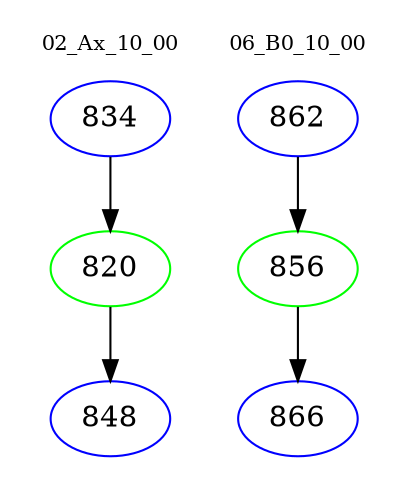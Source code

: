 digraph{
subgraph cluster_0 {
color = white
label = "02_Ax_10_00";
fontsize=10;
T0_834 [label="834", color="blue"]
T0_834 -> T0_820 [color="black"]
T0_820 [label="820", color="green"]
T0_820 -> T0_848 [color="black"]
T0_848 [label="848", color="blue"]
}
subgraph cluster_1 {
color = white
label = "06_B0_10_00";
fontsize=10;
T1_862 [label="862", color="blue"]
T1_862 -> T1_856 [color="black"]
T1_856 [label="856", color="green"]
T1_856 -> T1_866 [color="black"]
T1_866 [label="866", color="blue"]
}
}
